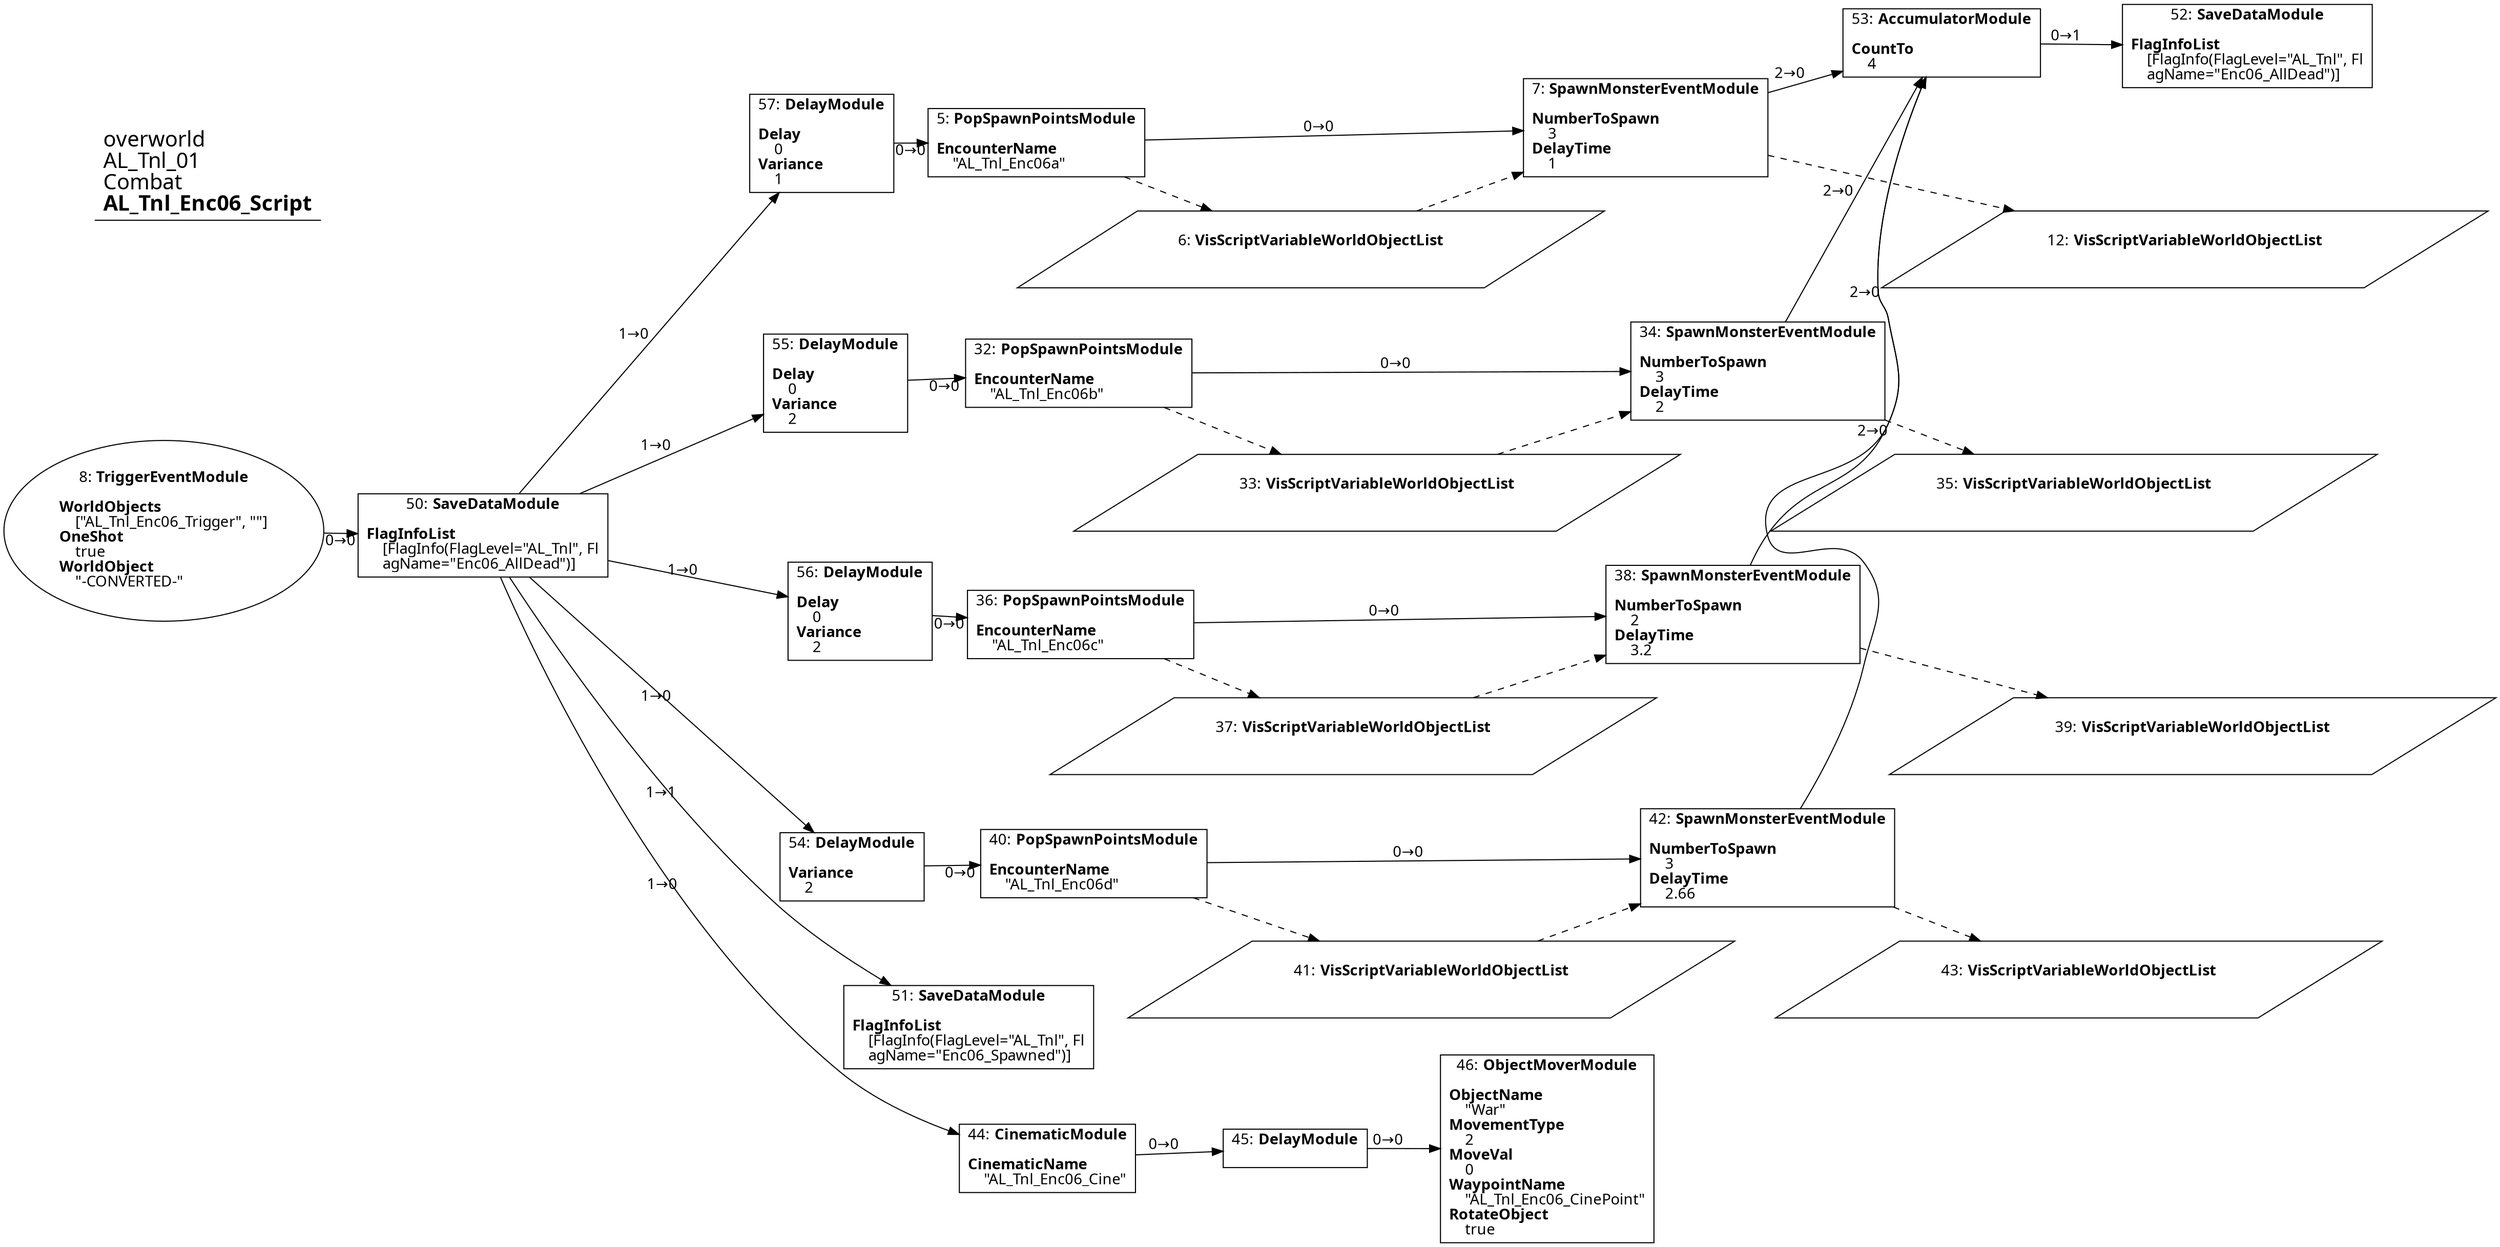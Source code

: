 digraph {
    layout = fdp;
    overlap = prism;
    sep = "+16";
    splines = spline;

    node [ shape = box ];

    graph [ fontname = "Segoe UI" ];
    node [ fontname = "Segoe UI" ];
    edge [ fontname = "Segoe UI" ];

    5 [ label = <5: <b>PopSpawnPointsModule</b><br/><br/><b>EncounterName</b><br align="left"/>    &quot;AL_Tnl_Enc06a&quot;<br align="left"/>> ];
    5 [ pos = "0.521,-0.185!" ];
    5 -> 7 [ label = "0→0" ];
    5 -> 6 [ style = dashed ];

    6 [ label = <6: <b>VisScriptVariableWorldObjectList</b><br/><br/>> ];
    6 [ shape = parallelogram ]
    6 [ pos = "0.75600004,-0.282!" ];

    7 [ label = <7: <b>SpawnMonsterEventModule</b><br/><br/><b>NumberToSpawn</b><br align="left"/>    3<br align="left"/><b>DelayTime</b><br align="left"/>    1<br align="left"/>> ];
    7 [ pos = "0.97800004,-0.185!" ];
    7 -> 53 [ label = "2→0" ];
    6 -> 7 [ style = dashed ];
    7 -> 12 [ style = dashed ];

    8 [ label = <8: <b>TriggerEventModule</b><br/><br/><b>WorldObjects</b><br align="left"/>    [&quot;AL_Tnl_Enc06_Trigger&quot;, &quot;&quot;]<br align="left"/><b>OneShot</b><br align="left"/>    true<br align="left"/><b>WorldObject</b><br align="left"/>    &quot;-CONVERTED-&quot;<br align="left"/>> ];
    8 [ shape = oval ]
    8 [ pos = "-0.725,-0.521!" ];
    8 -> 50 [ label = "0→0" ];

    12 [ label = <12: <b>VisScriptVariableWorldObjectList</b><br/><br/>> ];
    12 [ shape = parallelogram ]
    12 [ pos = "1.24,-0.35300002!" ];

    32 [ label = <32: <b>PopSpawnPointsModule</b><br/><br/><b>EncounterName</b><br align="left"/>    &quot;AL_Tnl_Enc06b&quot;<br align="left"/>> ];
    32 [ pos = "0.532,-0.40500003!" ];
    32 -> 34 [ label = "0→0" ];
    32 -> 33 [ style = dashed ];

    33 [ label = <33: <b>VisScriptVariableWorldObjectList</b><br/><br/>> ];
    33 [ shape = parallelogram ]
    33 [ pos = "0.767,-0.50200003!" ];

    34 [ label = <34: <b>SpawnMonsterEventModule</b><br/><br/><b>NumberToSpawn</b><br align="left"/>    3<br align="left"/><b>DelayTime</b><br align="left"/>    2<br align="left"/>> ];
    34 [ pos = "0.989,-0.40500003!" ];
    34 -> 53 [ label = "2→0" ];
    33 -> 34 [ style = dashed ];
    34 -> 35 [ style = dashed ];

    35 [ label = <35: <b>VisScriptVariableWorldObjectList</b><br/><br/>> ];
    35 [ shape = parallelogram ]
    35 [ pos = "1.251,-0.573!" ];

    36 [ label = <36: <b>PopSpawnPointsModule</b><br/><br/><b>EncounterName</b><br align="left"/>    &quot;AL_Tnl_Enc06c&quot;<br align="left"/>> ];
    36 [ pos = "0.53800005,-0.64000005!" ];
    36 -> 38 [ label = "0→0" ];
    36 -> 37 [ style = dashed ];

    37 [ label = <37: <b>VisScriptVariableWorldObjectList</b><br/><br/>> ];
    37 [ shape = parallelogram ]
    37 [ pos = "0.77300006,-0.73700005!" ];

    38 [ label = <38: <b>SpawnMonsterEventModule</b><br/><br/><b>NumberToSpawn</b><br align="left"/>    2<br align="left"/><b>DelayTime</b><br align="left"/>    3.2<br align="left"/>> ];
    38 [ pos = "0.99500006,-0.642!" ];
    38 -> 53 [ label = "2→0" ];
    37 -> 38 [ style = dashed ];
    38 -> 39 [ style = dashed ];

    39 [ label = <39: <b>VisScriptVariableWorldObjectList</b><br/><br/>> ];
    39 [ shape = parallelogram ]
    39 [ pos = "1.2570001,-0.808!" ];

    40 [ label = <40: <b>PopSpawnPointsModule</b><br/><br/><b>EncounterName</b><br align="left"/>    &quot;AL_Tnl_Enc06d&quot;<br align="left"/>> ];
    40 [ pos = "0.545,-0.86700004!" ];
    40 -> 42 [ label = "0→0" ];
    40 -> 41 [ style = dashed ];

    41 [ label = <41: <b>VisScriptVariableWorldObjectList</b><br/><br/>> ];
    41 [ shape = parallelogram ]
    41 [ pos = "0.78000003,-0.96400005!" ];

    42 [ label = <42: <b>SpawnMonsterEventModule</b><br/><br/><b>NumberToSpawn</b><br align="left"/>    3<br align="left"/><b>DelayTime</b><br align="left"/>    2.66<br align="left"/>> ];
    42 [ pos = "1.0020001,-0.86700004!" ];
    42 -> 53 [ label = "2→0" ];
    41 -> 42 [ style = dashed ];
    42 -> 43 [ style = dashed ];

    43 [ label = <43: <b>VisScriptVariableWorldObjectList</b><br/><br/>> ];
    43 [ shape = parallelogram ]
    43 [ pos = "1.264,-1.0350001!" ];

    44 [ label = <44: <b>CinematicModule</b><br/><br/><b>CinematicName</b><br align="left"/>    &quot;AL_Tnl_Enc06_Cine&quot;<br align="left"/>> ];
    44 [ pos = "0.551,-1.171!" ];
    44 -> 45 [ label = "0→0" ];

    45 [ label = <45: <b>DelayModule</b><br/><br/>> ];
    45 [ pos = "0.75600004,-1.169!" ];
    45 -> 46 [ label = "0→0" ];

    46 [ label = <46: <b>ObjectMoverModule</b><br/><br/><b>ObjectName</b><br align="left"/>    &quot;War&quot;<br align="left"/><b>MovementType</b><br align="left"/>    2<br align="left"/><b>MoveVal</b><br align="left"/>    0<br align="left"/><b>WaypointName</b><br align="left"/>    &quot;AL_Tnl_Enc06_CinePoint&quot;<br align="left"/><b>RotateObject</b><br align="left"/>    true<br align="left"/>> ];
    46 [ pos = "0.90000004,-1.171!" ];

    50 [ label = <50: <b>SaveDataModule</b><br/><br/><b>FlagInfoList</b><br align="left"/>    [FlagInfo(FlagLevel=&quot;AL_Tnl&quot;, Fl<br align="left"/>    agName=&quot;Enc06_AllDead&quot;)]<br align="left"/>> ];
    50 [ pos = "-0.41300002,-0.521!" ];
    50 -> 51 [ label = "1→1" ];
    50 -> 57 [ label = "1→0" ];
    50 -> 55 [ label = "1→0" ];
    50 -> 56 [ label = "1→0" ];
    50 -> 54 [ label = "1→0" ];
    50 -> 44 [ label = "1→0" ];

    51 [ label = <51: <b>SaveDataModule</b><br/><br/><b>FlagInfoList</b><br align="left"/>    [FlagInfo(FlagLevel=&quot;AL_Tnl&quot;, Fl<br align="left"/>    agName=&quot;Enc06_Spawned&quot;)]<br align="left"/>> ];
    51 [ pos = "0.54300004,-1.011!" ];

    52 [ label = <52: <b>SaveDataModule</b><br/><br/><b>FlagInfoList</b><br align="left"/>    [FlagInfo(FlagLevel=&quot;AL_Tnl&quot;, Fl<br align="left"/>    agName=&quot;Enc06_AllDead&quot;)]<br align="left"/>> ];
    52 [ pos = "1.5380001,-0.054!" ];

    53 [ label = <53: <b>AccumulatorModule</b><br/><br/><b>CountTo</b><br align="left"/>    4<br align="left"/>> ];
    53 [ pos = "1.2830001,-0.07700001!" ];
    53 -> 52 [ label = "0→1" ];

    54 [ label = <54: <b>DelayModule</b><br/><br/><b>Variance</b><br align="left"/>    2<br align="left"/>> ];
    54 [ pos = "0.39200002,-0.86600006!" ];
    54 -> 40 [ label = "0→0" ];

    55 [ label = <55: <b>DelayModule</b><br/><br/><b>Delay</b><br align="left"/>    0<br align="left"/><b>Variance</b><br align="left"/>    2<br align="left"/>> ];
    55 [ pos = "0.374,-0.40500003!" ];
    55 -> 32 [ label = "0→0" ];

    56 [ label = <56: <b>DelayModule</b><br/><br/><b>Delay</b><br align="left"/>    0<br align="left"/><b>Variance</b><br align="left"/>    2<br align="left"/>> ];
    56 [ pos = "0.386,-0.63900006!" ];
    56 -> 36 [ label = "0→0" ];

    57 [ label = <57: <b>DelayModule</b><br/><br/><b>Delay</b><br align="left"/>    0<br align="left"/><b>Variance</b><br align="left"/>    1<br align="left"/>> ];
    57 [ pos = "0.358,-0.185!" ];
    57 -> 5 [ label = "0→0" ];

    title [ pos = "-0.726,-0.053000003!" ];
    title [ shape = underline ];
    title [ label = <<font point-size="20">overworld<br align="left"/>AL_Tnl_01<br align="left"/>Combat<br align="left"/><b>AL_Tnl_Enc06_Script</b><br align="left"/></font>> ];
}
